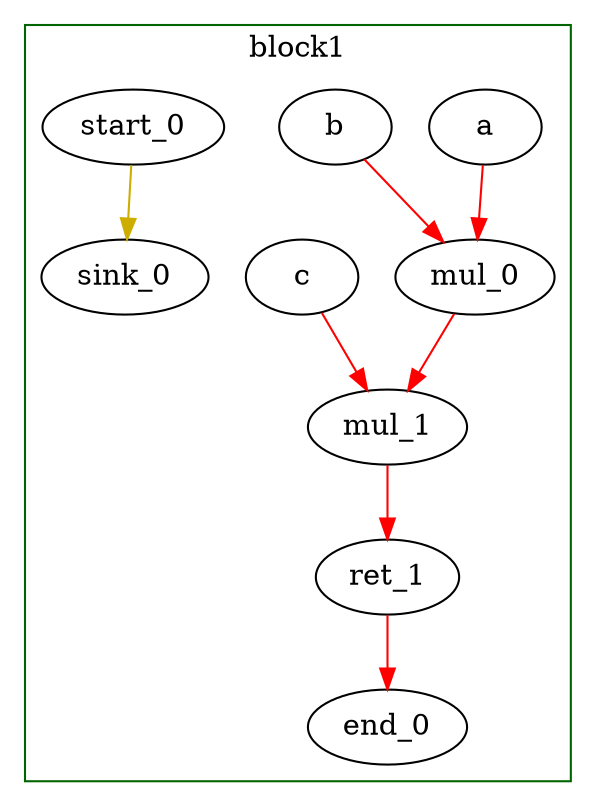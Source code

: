 Digraph G {
    splines=spline;
//DHLS version: 0.1.1" [shape = "none" pos = "20,20!"]
        "mul_0" [type = "Operator", bbID = 1, op = "mul_op", in = "in1:32 in2:32", out = "out1:32", delay = 0.0, latency = 4, II = 1];
        "mul_1" [type = "Operator", bbID = 1, op = "mul_op", in = "in1:32 in2:32", out = "out1:32", delay = 0.0, latency = 4, II = 1];
        "ret_1" [type = "Operator", bbID = 1, op = "ret_op", in = "in1:32", out = "out1:32", delay = 0.0, latency = 0, II = 1];
        "a" [type = "Entry", bbID = 1, in = "in1:32", out = "out1:32"];
        "b" [type = "Entry", bbID = 1, in = "in1:32", out = "out1:32"];
        "c" [type = "Entry", bbID = 1, in = "in1:32", out = "out1:32"];
        "end_0" [type = "Exit", bbID = 0, in = "in1:32 ", out = "out1:32"];
        "start_0" [type = "Entry", control = "true", bbID = 1, in = "in1:0", out = "out1:0"];
        "sink_0" [type = "Sink", bbID = 0, in = "in1:0"];
    subgraph cluster_0 {
    color = "darkgreen";
        label = "block1";
        "mul_0" -> "mul_1" [color = "red", from = "out1", to = "in1"];
        "mul_1" -> "ret_1" [color = "red", from = "out1", to = "in1"];
        "ret_1" -> "end_0" [color = "red", from = "out1", to = "in1"];
        "a" -> "mul_0" [color = "red", from = "out1", to = "in1"];
        "b" -> "mul_0" [color = "red", from = "out1", to = "in2"];
        "c" -> "mul_1" [color = "red", from = "out1", to = "in2"];
        "start_0" -> "sink_0" [color = "gold3", from = "out1", to = "in1"];
    }
}
